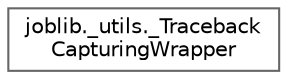 digraph "Graphical Class Hierarchy"
{
 // LATEX_PDF_SIZE
  bgcolor="transparent";
  edge [fontname=Helvetica,fontsize=10,labelfontname=Helvetica,labelfontsize=10];
  node [fontname=Helvetica,fontsize=10,shape=box,height=0.2,width=0.4];
  rankdir="LR";
  Node0 [id="Node000000",label="joblib._utils._Traceback\lCapturingWrapper",height=0.2,width=0.4,color="grey40", fillcolor="white", style="filled",URL="$d0/d0b/classjoblib_1_1__utils_1_1__TracebackCapturingWrapper.html",tooltip=" "];
}

